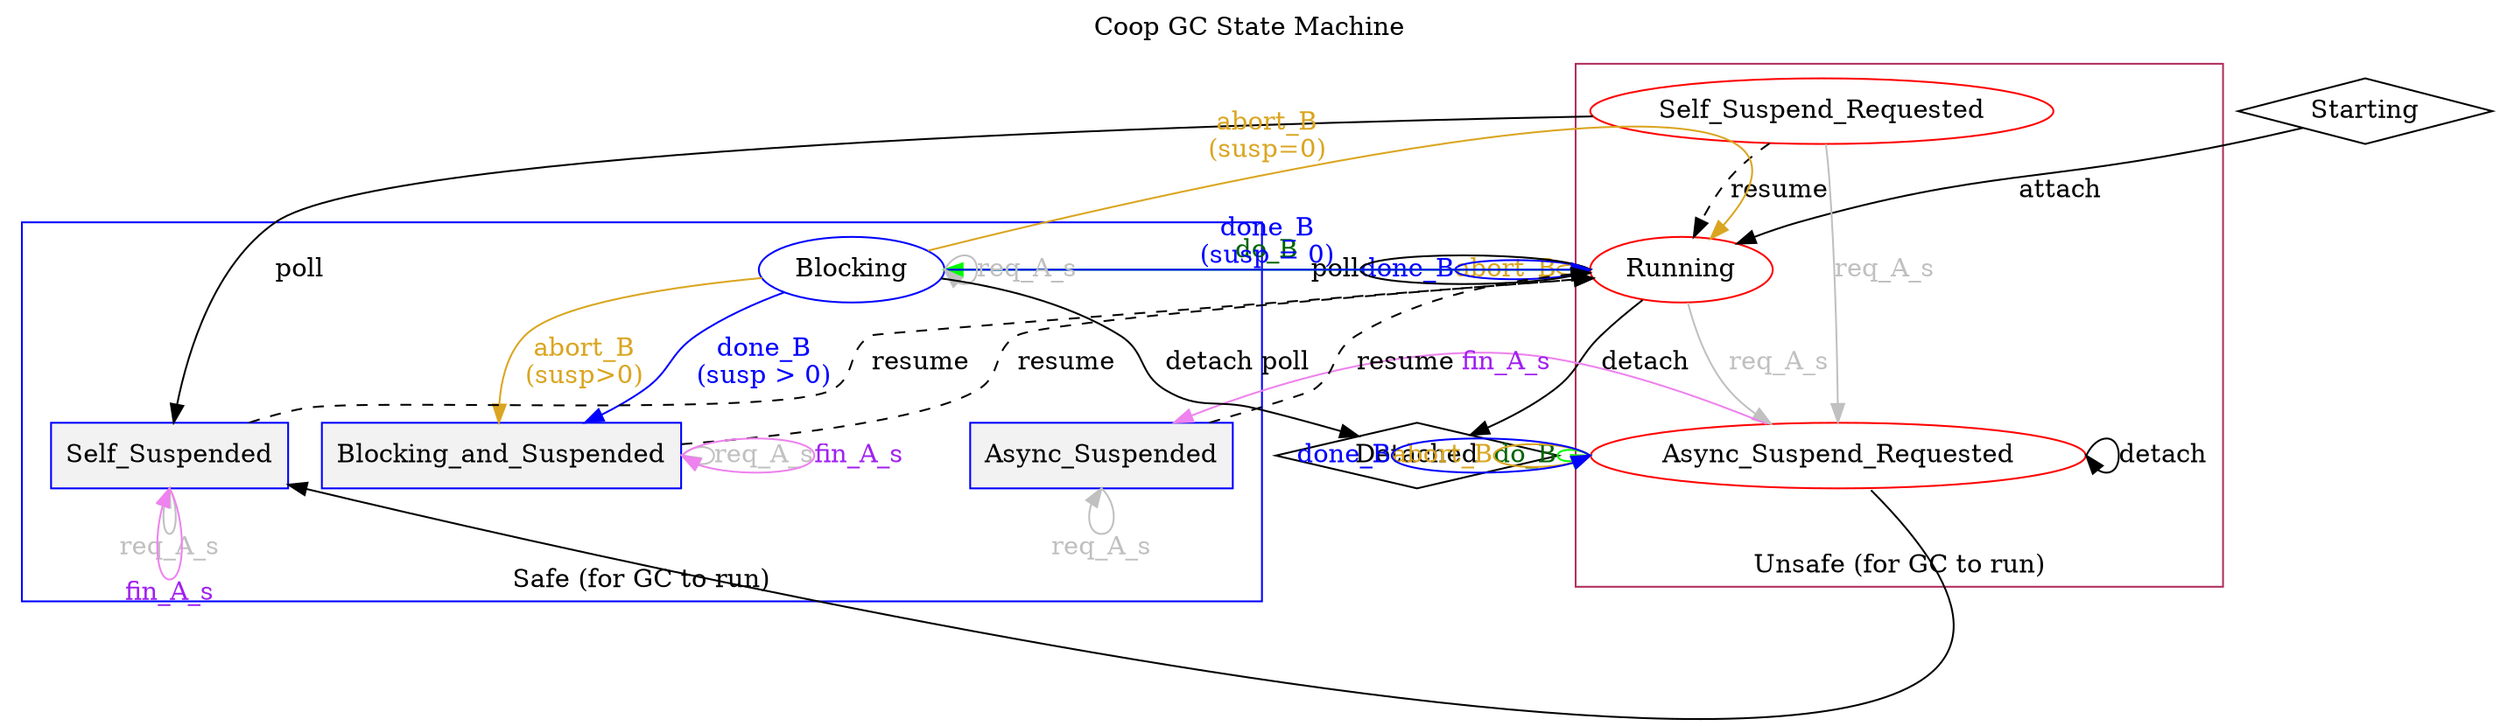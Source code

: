 digraph GC {
	label = "Coop GC State Machine";
	labelloc = "t"
	remincross = true;
	
	// Thread states
	Starting [shape=diamond];
	subgraph cluster_Unsafe {
		label = "Unsafe (for GC to run)" ;
		labelloc = "b";
		node [color = red];
		color = maroon;
		style = solid;
		Running ;
		Self_Suspend_Requested ;
		Async_Suspend_Requested ;
	} ;
	subgraph cluster_Safe {
		labelloc = "b";
		label = "Safe (for GC to run)" ;
		node [color = blue];
		color = blue;
		style = solid;
		Blocking ;
		subgraph cluster_Suspended {
			label = "" ;
			style = invis;
			node [shape = "rectangle", style = "filled", fillcolor = "grey95"];
			
			Async_Suspended ;
			Self_Suspended ;
			Blocking_and_Suspended [shape = "rectangle", style = "filled,solid", fillcolor="grey95"];
		};
	} ;
		
	Detached [shape=diamond] ;

	// attach
	{
		edge [label = "attach"];
		Starting -> Running;
	}
	// detach
	{
		edge [label = "detach"];
		{ Running Blocking } -> Detached ;
		Async_Suspend_Requested:e -> Async_Suspend_Requested:e;
	}
	

	// do blocking
	{
		edge [label = "do_B", color = "green", fontcolor="darkgreen"];
		Running -> Blocking;
		Async_Suspend_Requested:w -> Async_Suspend_Requested:w;
	}
	
	// abort blocking
	{
		edge [label = "abort_B", color = "goldenrod", fontcolor="goldenrod"];
		Running:w -> Running:w;
		Async_Suspend_Requested:w -> Async_Suspend_Requested:w;
		Blocking -> Running:ne [label = "abort_B\n(susp=0)", constraint = false];
		Blocking -> Blocking_and_Suspended [label = "abort_B\n(susp>0)"];
	}

	// done blocking
	{
		edge [label = "done_B", color = "blue", fontcolor="blue"];
		Running:w -> Running:w;
		Async_Suspend_Requested:w -> Async_Suspend_Requested:w;
		Blocking -> Running [label = "done_B\n(susp = 0)", constraint = false]
		Blocking -> Blocking_and_Suspended [ label = "done_B\n(susp > 0)"];
	}

	// request_async_suspension
	{
		edge [label = "req_A_s", color="grey", fontcolor="grey"];
		{ Running Self_Suspend_Requested } -> Async_Suspend_Requested;
		Async_Suspended:s -> Async_Suspended:s;
		Self_Suspended:s -> Self_Suspended:s;
		Blocking_and_Suspended:e -> Blocking_and_Suspended:e;
		Blocking:e -> Blocking:e;
	}
	
	// poll
	{
		edge [label = "poll"];
		Running:w -> Running:w;
		Async_Suspend_Requested:se -> Self_Suspended;
		Self_Suspend_Requested -> Self_Suspended; 
	}

	// resume, just the non-error cases that don't alter the suspend count.
	{
		edge [label ="resume" style = "dashed"];
		{ Async_Suspended Self_Suspended Blocking_and_Suspended Self_Suspend_Requested } -> Running;
	}
	
	// finish_async_suspend
	{
		edge [label = "fin_A_s", color="violet", fontcolor="purple"];
		Self_Suspended:s -> Self_Suspended:s;
		Blocking_and_Suspended:e -> Blocking_and_Suspended:e;
		Async_Suspend_Requested -> Async_Suspended;
        }

}
